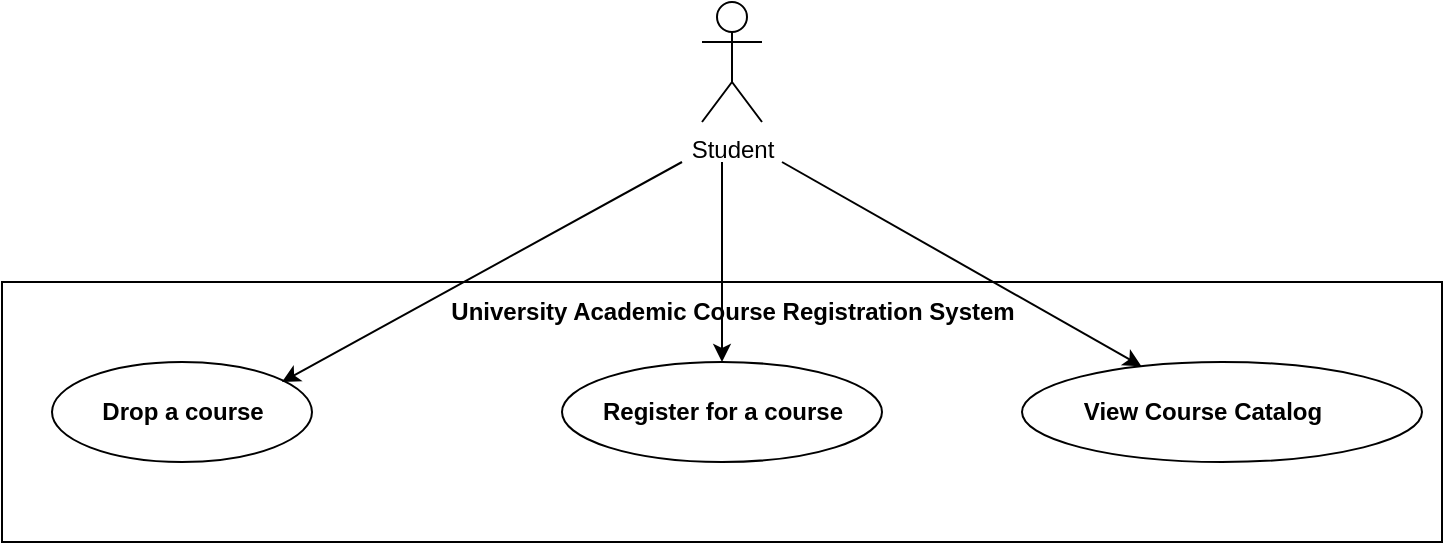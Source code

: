 <mxfile>
    <diagram id="mQjNtxOQpVwYsycAvtVF" name="Page-1">
        <mxGraphModel dx="1596" dy="568" grid="1" gridSize="10" guides="1" tooltips="1" connect="1" arrows="1" fold="1" page="1" pageScale="1" pageWidth="850" pageHeight="1100" math="0" shadow="0">
            <root>
                <mxCell id="0"/>
                <mxCell id="1" parent="0"/>
                <mxCell id="2" value="" style="rounded=0;whiteSpace=wrap;html=1;" vertex="1" parent="1">
                    <mxGeometry x="-130" y="240" width="720" height="130" as="geometry"/>
                </mxCell>
                <mxCell id="3" value="" style="ellipse;whiteSpace=wrap;html=1;" vertex="1" parent="1">
                    <mxGeometry x="150" y="280" width="160" height="50" as="geometry"/>
                </mxCell>
                <mxCell id="4" value="Student" style="shape=umlActor;verticalLabelPosition=bottom;verticalAlign=top;html=1;outlineConnect=0;" vertex="1" parent="1">
                    <mxGeometry x="220" y="100" width="30" height="60" as="geometry"/>
                </mxCell>
                <mxCell id="5" value="&lt;b style=&quot;&quot;&gt;University Academic Course Registration System&lt;/b&gt;" style="text;html=1;align=center;verticalAlign=middle;resizable=0;points=[];autosize=1;strokeColor=none;fillColor=none;" vertex="1" parent="1">
                    <mxGeometry x="80" y="240" width="310" height="30" as="geometry"/>
                </mxCell>
                <mxCell id="6" value="" style="ellipse;whiteSpace=wrap;html=1;" vertex="1" parent="1">
                    <mxGeometry x="-105" y="280" width="130" height="50" as="geometry"/>
                </mxCell>
                <mxCell id="7" value="Drop a course" style="text;html=1;align=center;verticalAlign=middle;resizable=0;points=[];autosize=1;strokeColor=none;fillColor=none;fontStyle=1" vertex="1" parent="1">
                    <mxGeometry x="-90" y="290" width="100" height="30" as="geometry"/>
                </mxCell>
                <mxCell id="8" value="Register for a course" style="text;html=1;align=center;verticalAlign=middle;resizable=0;points=[];autosize=1;strokeColor=none;fillColor=none;fontStyle=1" vertex="1" parent="1">
                    <mxGeometry x="160" y="290" width="140" height="30" as="geometry"/>
                </mxCell>
                <mxCell id="9" value="" style="ellipse;whiteSpace=wrap;html=1;" vertex="1" parent="1">
                    <mxGeometry x="380" y="280" width="200" height="50" as="geometry"/>
                </mxCell>
                <mxCell id="10" value="View Course Catalog" style="text;html=1;align=center;verticalAlign=middle;resizable=0;points=[];autosize=1;strokeColor=none;fillColor=none;fontStyle=1" vertex="1" parent="1">
                    <mxGeometry x="400" y="290" width="140" height="30" as="geometry"/>
                </mxCell>
                <mxCell id="11" value="" style="endArrow=classic;html=1;entryX=1;entryY=0;entryDx=0;entryDy=0;entryPerimeter=0;" edge="1" parent="1" target="7">
                    <mxGeometry width="50" height="50" relative="1" as="geometry">
                        <mxPoint x="210" y="180" as="sourcePoint"/>
                        <mxPoint x="100" y="140" as="targetPoint"/>
                    </mxGeometry>
                </mxCell>
                <mxCell id="12" value="" style="endArrow=classic;html=1;entryX=0.5;entryY=0;entryDx=0;entryDy=0;" edge="1" parent="1" target="3">
                    <mxGeometry width="50" height="50" relative="1" as="geometry">
                        <mxPoint x="230" y="180" as="sourcePoint"/>
                        <mxPoint x="270" y="270" as="targetPoint"/>
                    </mxGeometry>
                </mxCell>
                <mxCell id="13" value="" style="endArrow=classic;html=1;" edge="1" parent="1" target="9">
                    <mxGeometry width="50" height="50" relative="1" as="geometry">
                        <mxPoint x="260" y="180" as="sourcePoint"/>
                        <mxPoint x="270" y="270" as="targetPoint"/>
                    </mxGeometry>
                </mxCell>
            </root>
        </mxGraphModel>
    </diagram>
</mxfile>